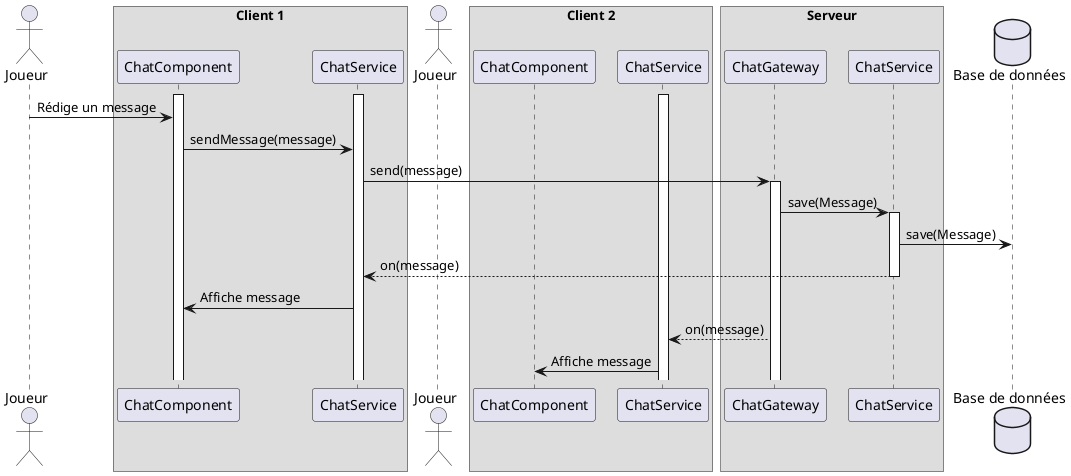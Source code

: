 @startuml
actor "Joueur" as player1
box "Client 1"
participant "ChatComponent" as chatComponent1
participant "ChatService" as chatServiceClient1
end box

actor "Joueur" as player2
box "Client 2"
participant "ChatComponent" as chatComponent2
participant "ChatService" as chatServiceClient2
end box

box "Serveur"
participant "ChatGateway" as chatGateway
participant "ChatService" as chatServiceServer
end box

database "Base de données" as db

activate chatServiceClient2
activate chatServiceClient1
activate chatComponent1
player1 -> chatComponent1 : Rédige un message
chatComponent1 -> chatServiceClient1 : sendMessage(message)

chatServiceClient1 -> chatGateway : send(message)

activate chatGateway
chatGateway -> chatServiceServer : save(Message)
activate chatServiceServer
chatServiceServer -> db : save(Message)
chatServiceClient1 <-- chatServiceServer : on(message)
deactivate chatServiceServer
chatComponent1 <- chatServiceClient1 : Affiche message

chatServiceClient2 <-- chatGateway : on(message)
chatComponent2 <- chatServiceClient2 : Affiche message


@enduml
